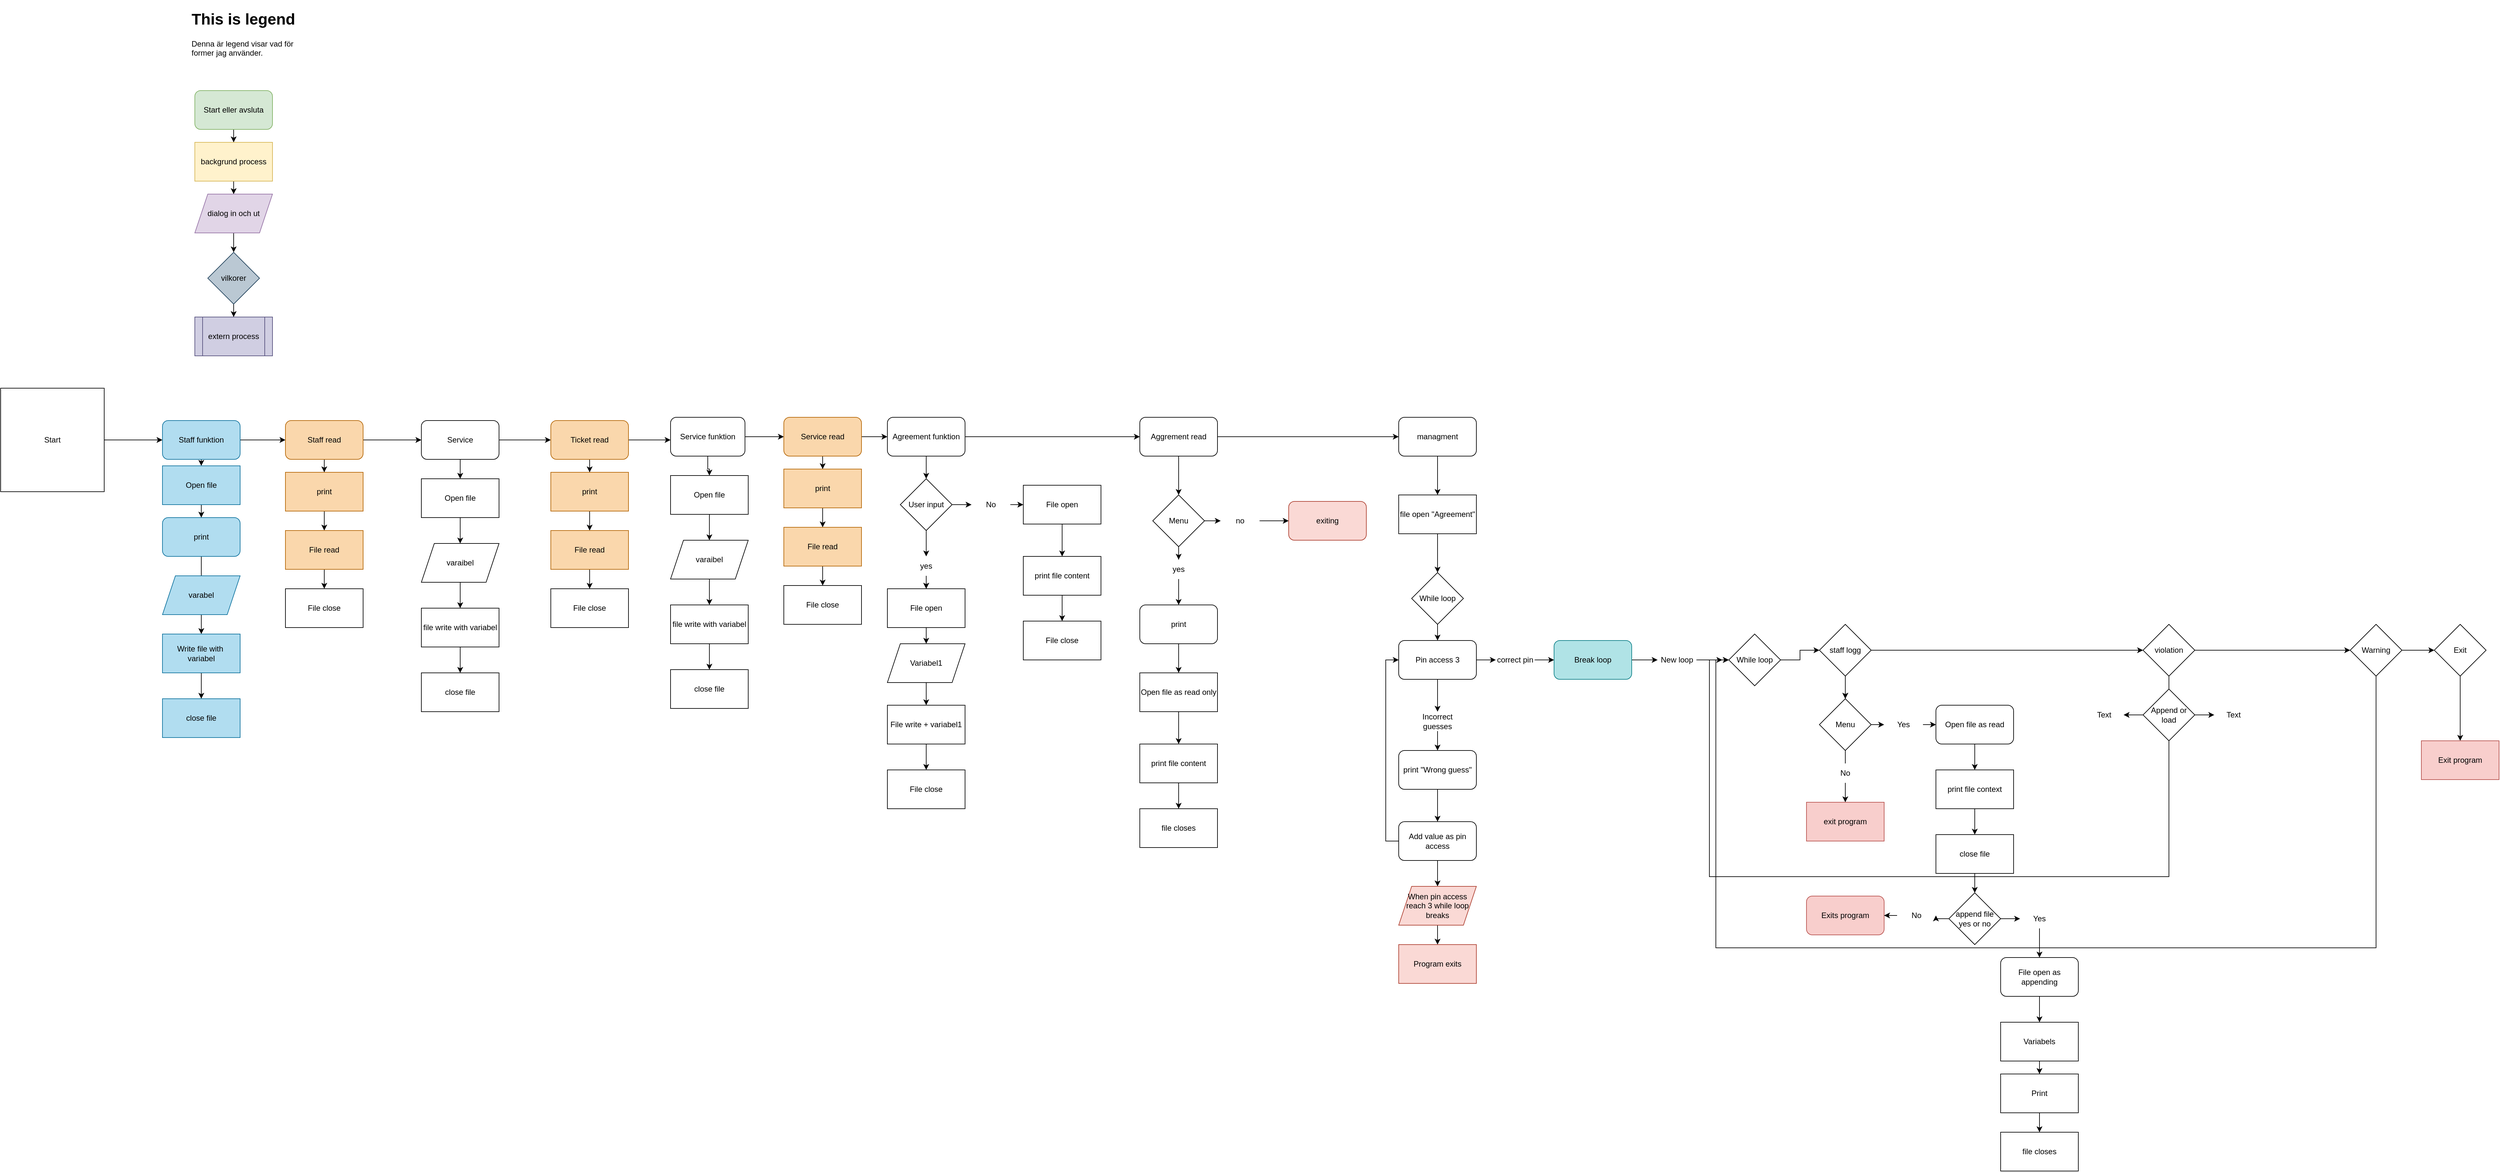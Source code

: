 <mxfile version="19.0.3" type="device"><diagram id="etsDUK-L8ssYxKM-hPAx" name="Page-1"><mxGraphModel dx="453" dy="1686" grid="1" gridSize="10" guides="1" tooltips="1" connect="1" arrows="1" fold="1" page="1" pageScale="1" pageWidth="850" pageHeight="1100" math="0" shadow="0"><root><mxCell id="0"/><mxCell id="1" parent="0"/><mxCell id="qffwkx-QVSeS7XkW_qyb-30" style="edgeStyle=orthogonalEdgeStyle;rounded=0;orthogonalLoop=1;jettySize=auto;html=1;" parent="1" source="qffwkx-QVSeS7XkW_qyb-1" target="qffwkx-QVSeS7XkW_qyb-2" edge="1"><mxGeometry relative="1" as="geometry"/></mxCell><mxCell id="qffwkx-QVSeS7XkW_qyb-1" value="Start" style="rounded=0;whiteSpace=wrap;html=1;" parent="1" vertex="1"><mxGeometry x="240" y="420" width="160" height="160" as="geometry"/></mxCell><mxCell id="qffwkx-QVSeS7XkW_qyb-9" style="edgeStyle=orthogonalEdgeStyle;rounded=0;orthogonalLoop=1;jettySize=auto;html=1;exitX=0.5;exitY=1;exitDx=0;exitDy=0;entryX=0.5;entryY=0;entryDx=0;entryDy=0;" parent="1" source="qffwkx-QVSeS7XkW_qyb-2" edge="1"><mxGeometry relative="1" as="geometry"><mxPoint x="550" y="540" as="targetPoint"/></mxGeometry></mxCell><mxCell id="qffwkx-QVSeS7XkW_qyb-31" style="edgeStyle=orthogonalEdgeStyle;rounded=0;orthogonalLoop=1;jettySize=auto;html=1;" parent="1" source="qffwkx-QVSeS7XkW_qyb-2" target="qffwkx-QVSeS7XkW_qyb-32" edge="1"><mxGeometry relative="1" as="geometry"><mxPoint x="710" y="500" as="targetPoint"/></mxGeometry></mxCell><mxCell id="qffwkx-QVSeS7XkW_qyb-2" value="Staff funktion" style="rounded=1;whiteSpace=wrap;html=1;fillColor=#b1ddf0;strokeColor=#10739e;" parent="1" vertex="1"><mxGeometry x="490" y="470" width="120" height="60" as="geometry"/></mxCell><mxCell id="qffwkx-QVSeS7XkW_qyb-6" style="edgeStyle=orthogonalEdgeStyle;rounded=0;orthogonalLoop=1;jettySize=auto;html=1;entryX=0.75;entryY=0;entryDx=0;entryDy=0;" parent="1" source="qffwkx-QVSeS7XkW_qyb-3" target="qffwkx-QVSeS7XkW_qyb-25" edge="1"><mxGeometry relative="1" as="geometry"><mxPoint x="550" y="720" as="targetPoint"/><Array as="points"><mxPoint x="550" y="740"/></Array></mxGeometry></mxCell><mxCell id="qffwkx-QVSeS7XkW_qyb-3" value="print" style="rounded=1;whiteSpace=wrap;html=1;fillColor=#b1ddf0;strokeColor=#10739e;" parent="1" vertex="1"><mxGeometry x="490" y="620" width="120" height="60" as="geometry"/></mxCell><mxCell id="qffwkx-QVSeS7XkW_qyb-10" style="edgeStyle=orthogonalEdgeStyle;rounded=0;orthogonalLoop=1;jettySize=auto;html=1;exitX=0.5;exitY=1;exitDx=0;exitDy=0;entryX=0.5;entryY=0;entryDx=0;entryDy=0;" parent="1" target="qffwkx-QVSeS7XkW_qyb-3" edge="1"><mxGeometry relative="1" as="geometry"><mxPoint x="550" y="600" as="sourcePoint"/></mxGeometry></mxCell><mxCell id="qffwkx-QVSeS7XkW_qyb-19" style="edgeStyle=orthogonalEdgeStyle;rounded=0;orthogonalLoop=1;jettySize=auto;html=1;" parent="1" source="qffwkx-QVSeS7XkW_qyb-14" target="qffwkx-QVSeS7XkW_qyb-15" edge="1"><mxGeometry relative="1" as="geometry"/></mxCell><mxCell id="qffwkx-QVSeS7XkW_qyb-14" value="Start eller avsluta" style="rounded=1;whiteSpace=wrap;html=1;fillColor=#d5e8d4;strokeColor=#82b366;" parent="1" vertex="1"><mxGeometry x="540" y="-40" width="120" height="60" as="geometry"/></mxCell><mxCell id="qffwkx-QVSeS7XkW_qyb-20" style="edgeStyle=orthogonalEdgeStyle;rounded=0;orthogonalLoop=1;jettySize=auto;html=1;exitX=0.5;exitY=1;exitDx=0;exitDy=0;" parent="1" source="qffwkx-QVSeS7XkW_qyb-15" target="qffwkx-QVSeS7XkW_qyb-16" edge="1"><mxGeometry relative="1" as="geometry"/></mxCell><mxCell id="qffwkx-QVSeS7XkW_qyb-15" value="backgrund process" style="rounded=0;whiteSpace=wrap;html=1;fillColor=#fff2cc;strokeColor=#d6b656;" parent="1" vertex="1"><mxGeometry x="540" y="40" width="120" height="60" as="geometry"/></mxCell><mxCell id="qffwkx-QVSeS7XkW_qyb-21" style="edgeStyle=orthogonalEdgeStyle;rounded=0;orthogonalLoop=1;jettySize=auto;html=1;" parent="1" source="qffwkx-QVSeS7XkW_qyb-16" target="qffwkx-QVSeS7XkW_qyb-17" edge="1"><mxGeometry relative="1" as="geometry"/></mxCell><mxCell id="qffwkx-QVSeS7XkW_qyb-16" value="dialog in och ut" style="shape=parallelogram;perimeter=parallelogramPerimeter;whiteSpace=wrap;html=1;fixedSize=1;fillColor=#e1d5e7;strokeColor=#9673a6;" parent="1" vertex="1"><mxGeometry x="540" y="120" width="120" height="60" as="geometry"/></mxCell><mxCell id="qffwkx-QVSeS7XkW_qyb-22" style="edgeStyle=orthogonalEdgeStyle;rounded=0;orthogonalLoop=1;jettySize=auto;html=1;exitX=0.5;exitY=1;exitDx=0;exitDy=0;" parent="1" source="qffwkx-QVSeS7XkW_qyb-17" target="qffwkx-QVSeS7XkW_qyb-18" edge="1"><mxGeometry relative="1" as="geometry"/></mxCell><mxCell id="qffwkx-QVSeS7XkW_qyb-17" value="vilkorer" style="rhombus;whiteSpace=wrap;html=1;fillColor=#bac8d3;strokeColor=#23445d;" parent="1" vertex="1"><mxGeometry x="560" y="210" width="80" height="80" as="geometry"/></mxCell><mxCell id="qffwkx-QVSeS7XkW_qyb-18" value="extern process&lt;br&gt;" style="shape=process;whiteSpace=wrap;html=1;backgroundOutline=1;fillColor=#d0cee2;strokeColor=#56517e;" parent="1" vertex="1"><mxGeometry x="540" y="310" width="120" height="60" as="geometry"/></mxCell><mxCell id="qffwkx-QVSeS7XkW_qyb-23" value="&lt;h1&gt;This is legend&lt;/h1&gt;&lt;div&gt;Denna är legend visar vad för former jag använder.&lt;/div&gt;" style="text;html=1;strokeColor=none;fillColor=none;spacing=5;spacingTop=-20;whiteSpace=wrap;overflow=hidden;rounded=0;" parent="1" vertex="1"><mxGeometry x="530" y="-170" width="190" height="120" as="geometry"/></mxCell><mxCell id="qffwkx-QVSeS7XkW_qyb-24" value="Open file" style="rounded=0;whiteSpace=wrap;html=1;fillColor=#b1ddf0;strokeColor=#10739e;" parent="1" vertex="1"><mxGeometry x="490" y="540" width="120" height="60" as="geometry"/></mxCell><mxCell id="qffwkx-QVSeS7XkW_qyb-26" style="edgeStyle=orthogonalEdgeStyle;rounded=0;orthogonalLoop=1;jettySize=auto;html=1;exitX=0.5;exitY=1;exitDx=0;exitDy=0;" parent="1" source="qffwkx-QVSeS7XkW_qyb-25" edge="1"><mxGeometry relative="1" as="geometry"><mxPoint x="550.029" y="800" as="targetPoint"/></mxGeometry></mxCell><mxCell id="qffwkx-QVSeS7XkW_qyb-25" value="varabel" style="shape=parallelogram;perimeter=parallelogramPerimeter;whiteSpace=wrap;html=1;fixedSize=1;fillColor=#b1ddf0;strokeColor=#10739e;" parent="1" vertex="1"><mxGeometry x="490" y="710" width="120" height="60" as="geometry"/></mxCell><mxCell id="qffwkx-QVSeS7XkW_qyb-29" style="edgeStyle=orthogonalEdgeStyle;rounded=0;orthogonalLoop=1;jettySize=auto;html=1;" parent="1" source="qffwkx-QVSeS7XkW_qyb-27" target="qffwkx-QVSeS7XkW_qyb-28" edge="1"><mxGeometry relative="1" as="geometry"/></mxCell><mxCell id="qffwkx-QVSeS7XkW_qyb-27" value="Write file with&amp;nbsp; variabel" style="rounded=0;whiteSpace=wrap;html=1;fillColor=#b1ddf0;strokeColor=#10739e;" parent="1" vertex="1"><mxGeometry x="490" y="800" width="120" height="60" as="geometry"/></mxCell><mxCell id="qffwkx-QVSeS7XkW_qyb-28" value="close file" style="rounded=0;whiteSpace=wrap;html=1;fillColor=#b1ddf0;strokeColor=#10739e;" parent="1" vertex="1"><mxGeometry x="490" y="900" width="120" height="60" as="geometry"/></mxCell><mxCell id="qffwkx-QVSeS7XkW_qyb-35" style="edgeStyle=orthogonalEdgeStyle;rounded=0;orthogonalLoop=1;jettySize=auto;html=1;exitX=0.5;exitY=1;exitDx=0;exitDy=0;" parent="1" source="qffwkx-QVSeS7XkW_qyb-32" target="qffwkx-QVSeS7XkW_qyb-34" edge="1"><mxGeometry relative="1" as="geometry"/></mxCell><mxCell id="qffwkx-QVSeS7XkW_qyb-39" style="edgeStyle=orthogonalEdgeStyle;rounded=0;orthogonalLoop=1;jettySize=auto;html=1;" parent="1" source="qffwkx-QVSeS7XkW_qyb-32" target="qffwkx-QVSeS7XkW_qyb-38" edge="1"><mxGeometry relative="1" as="geometry"/></mxCell><mxCell id="qffwkx-QVSeS7XkW_qyb-32" value="Staff read" style="rounded=1;whiteSpace=wrap;html=1;fillColor=#fad7ac;strokeColor=#b46504;" parent="1" vertex="1"><mxGeometry x="680" y="470" width="120" height="60" as="geometry"/></mxCell><mxCell id="qffwkx-QVSeS7XkW_qyb-36" style="edgeStyle=orthogonalEdgeStyle;rounded=0;orthogonalLoop=1;jettySize=auto;html=1;" parent="1" source="qffwkx-QVSeS7XkW_qyb-34" target="qffwkx-QVSeS7XkW_qyb-37" edge="1"><mxGeometry relative="1" as="geometry"><mxPoint x="740" y="640" as="targetPoint"/></mxGeometry></mxCell><mxCell id="qffwkx-QVSeS7XkW_qyb-34" value="print" style="rounded=0;whiteSpace=wrap;html=1;fillColor=#fad7ac;strokeColor=#b46504;" parent="1" vertex="1"><mxGeometry x="680" y="550" width="120" height="60" as="geometry"/></mxCell><mxCell id="qffwkx-QVSeS7XkW_qyb-58" style="edgeStyle=orthogonalEdgeStyle;rounded=0;orthogonalLoop=1;jettySize=auto;html=1;exitX=0.5;exitY=1;exitDx=0;exitDy=0;" parent="1" source="qffwkx-QVSeS7XkW_qyb-37" target="qffwkx-QVSeS7XkW_qyb-56" edge="1"><mxGeometry relative="1" as="geometry"/></mxCell><mxCell id="qffwkx-QVSeS7XkW_qyb-37" value="File read" style="rounded=0;whiteSpace=wrap;html=1;fillColor=#fad7ac;strokeColor=#b46504;" parent="1" vertex="1"><mxGeometry x="680" y="640" width="120" height="60" as="geometry"/></mxCell><mxCell id="qffwkx-QVSeS7XkW_qyb-41" style="edgeStyle=orthogonalEdgeStyle;rounded=0;orthogonalLoop=1;jettySize=auto;html=1;" parent="1" source="qffwkx-QVSeS7XkW_qyb-38" target="qffwkx-QVSeS7XkW_qyb-40" edge="1"><mxGeometry relative="1" as="geometry"/></mxCell><mxCell id="qffwkx-QVSeS7XkW_qyb-53" style="edgeStyle=orthogonalEdgeStyle;rounded=0;orthogonalLoop=1;jettySize=auto;html=1;entryX=0;entryY=0.5;entryDx=0;entryDy=0;" parent="1" source="qffwkx-QVSeS7XkW_qyb-38" target="qffwkx-QVSeS7XkW_qyb-49" edge="1"><mxGeometry relative="1" as="geometry"/></mxCell><mxCell id="qffwkx-QVSeS7XkW_qyb-38" value="Service" style="rounded=1;whiteSpace=wrap;html=1;" parent="1" vertex="1"><mxGeometry x="890" y="470" width="120" height="60" as="geometry"/></mxCell><mxCell id="qffwkx-QVSeS7XkW_qyb-43" style="edgeStyle=orthogonalEdgeStyle;rounded=0;orthogonalLoop=1;jettySize=auto;html=1;exitX=0.5;exitY=1;exitDx=0;exitDy=0;" parent="1" source="qffwkx-QVSeS7XkW_qyb-40" target="qffwkx-QVSeS7XkW_qyb-42" edge="1"><mxGeometry relative="1" as="geometry"/></mxCell><mxCell id="qffwkx-QVSeS7XkW_qyb-40" value="Open file" style="rounded=0;whiteSpace=wrap;html=1;" parent="1" vertex="1"><mxGeometry x="890" y="560" width="120" height="60" as="geometry"/></mxCell><mxCell id="qffwkx-QVSeS7XkW_qyb-45" style="edgeStyle=orthogonalEdgeStyle;rounded=0;orthogonalLoop=1;jettySize=auto;html=1;" parent="1" source="qffwkx-QVSeS7XkW_qyb-42" target="qffwkx-QVSeS7XkW_qyb-44" edge="1"><mxGeometry relative="1" as="geometry"/></mxCell><mxCell id="qffwkx-QVSeS7XkW_qyb-42" value="varaibel" style="shape=parallelogram;perimeter=parallelogramPerimeter;whiteSpace=wrap;html=1;fixedSize=1;" parent="1" vertex="1"><mxGeometry x="890" y="660" width="120" height="60" as="geometry"/></mxCell><mxCell id="qffwkx-QVSeS7XkW_qyb-47" style="edgeStyle=orthogonalEdgeStyle;rounded=0;orthogonalLoop=1;jettySize=auto;html=1;" parent="1" source="qffwkx-QVSeS7XkW_qyb-44" target="qffwkx-QVSeS7XkW_qyb-46" edge="1"><mxGeometry relative="1" as="geometry"/></mxCell><mxCell id="qffwkx-QVSeS7XkW_qyb-44" value="file write with variabel" style="rounded=0;whiteSpace=wrap;html=1;" parent="1" vertex="1"><mxGeometry x="890" y="760" width="120" height="60" as="geometry"/></mxCell><mxCell id="qffwkx-QVSeS7XkW_qyb-46" value="close file" style="rounded=0;whiteSpace=wrap;html=1;" parent="1" vertex="1"><mxGeometry x="890" y="860" width="120" height="60" as="geometry"/></mxCell><mxCell id="qffwkx-QVSeS7XkW_qyb-48" style="edgeStyle=orthogonalEdgeStyle;rounded=0;orthogonalLoop=1;jettySize=auto;html=1;exitX=0.5;exitY=1;exitDx=0;exitDy=0;" parent="1" source="qffwkx-QVSeS7XkW_qyb-49" target="qffwkx-QVSeS7XkW_qyb-51" edge="1"><mxGeometry relative="1" as="geometry"/></mxCell><mxCell id="qffwkx-QVSeS7XkW_qyb-68" style="edgeStyle=orthogonalEdgeStyle;rounded=0;orthogonalLoop=1;jettySize=auto;html=1;" parent="1" source="qffwkx-QVSeS7XkW_qyb-49" target="qffwkx-QVSeS7XkW_qyb-60" edge="1"><mxGeometry relative="1" as="geometry"><Array as="points"><mxPoint x="1270" y="500"/><mxPoint x="1270" y="500"/></Array></mxGeometry></mxCell><mxCell id="qffwkx-QVSeS7XkW_qyb-49" value="Ticket read" style="rounded=1;whiteSpace=wrap;html=1;fillColor=#fad7ac;strokeColor=#b46504;" parent="1" vertex="1"><mxGeometry x="1090" y="470" width="120" height="60" as="geometry"/></mxCell><mxCell id="qffwkx-QVSeS7XkW_qyb-50" style="edgeStyle=orthogonalEdgeStyle;rounded=0;orthogonalLoop=1;jettySize=auto;html=1;" parent="1" source="qffwkx-QVSeS7XkW_qyb-51" target="qffwkx-QVSeS7XkW_qyb-52" edge="1"><mxGeometry relative="1" as="geometry"><mxPoint x="1150" y="640" as="targetPoint"/></mxGeometry></mxCell><mxCell id="qffwkx-QVSeS7XkW_qyb-51" value="print" style="rounded=0;whiteSpace=wrap;html=1;fillColor=#fad7ac;strokeColor=#b46504;" parent="1" vertex="1"><mxGeometry x="1090" y="550" width="120" height="60" as="geometry"/></mxCell><mxCell id="qffwkx-QVSeS7XkW_qyb-55" style="edgeStyle=orthogonalEdgeStyle;rounded=0;orthogonalLoop=1;jettySize=auto;html=1;" parent="1" source="qffwkx-QVSeS7XkW_qyb-52" target="qffwkx-QVSeS7XkW_qyb-54" edge="1"><mxGeometry relative="1" as="geometry"/></mxCell><mxCell id="qffwkx-QVSeS7XkW_qyb-52" value="File read" style="rounded=0;whiteSpace=wrap;html=1;fillColor=#fad7ac;strokeColor=#b46504;" parent="1" vertex="1"><mxGeometry x="1090" y="640" width="120" height="60" as="geometry"/></mxCell><mxCell id="qffwkx-QVSeS7XkW_qyb-54" value="File close" style="rounded=0;whiteSpace=wrap;html=1;" parent="1" vertex="1"><mxGeometry x="1090" y="730" width="120" height="60" as="geometry"/></mxCell><mxCell id="qffwkx-QVSeS7XkW_qyb-56" value="File close" style="rounded=0;whiteSpace=wrap;html=1;" parent="1" vertex="1"><mxGeometry x="680" y="730" width="120" height="60" as="geometry"/></mxCell><mxCell id="qffwkx-QVSeS7XkW_qyb-59" style="edgeStyle=orthogonalEdgeStyle;rounded=0;orthogonalLoop=1;jettySize=auto;html=1;" parent="1" source="qffwkx-QVSeS7XkW_qyb-60" target="qffwkx-QVSeS7XkW_qyb-62" edge="1"><mxGeometry relative="1" as="geometry"/></mxCell><mxCell id="qffwkx-QVSeS7XkW_qyb-76" style="edgeStyle=orthogonalEdgeStyle;rounded=0;orthogonalLoop=1;jettySize=auto;html=1;" parent="1" source="qffwkx-QVSeS7XkW_qyb-60" target="qffwkx-QVSeS7XkW_qyb-70" edge="1"><mxGeometry relative="1" as="geometry"/></mxCell><mxCell id="qffwkx-QVSeS7XkW_qyb-60" value="Service funktion" style="rounded=1;whiteSpace=wrap;html=1;" parent="1" vertex="1"><mxGeometry x="1275" y="465" width="115" height="60" as="geometry"/></mxCell><mxCell id="qffwkx-QVSeS7XkW_qyb-61" style="edgeStyle=orthogonalEdgeStyle;rounded=0;orthogonalLoop=1;jettySize=auto;html=1;exitX=0.5;exitY=1;exitDx=0;exitDy=0;" parent="1" source="qffwkx-QVSeS7XkW_qyb-62" target="qffwkx-QVSeS7XkW_qyb-64" edge="1"><mxGeometry relative="1" as="geometry"/></mxCell><mxCell id="qffwkx-QVSeS7XkW_qyb-62" value="Open file" style="rounded=0;whiteSpace=wrap;html=1;" parent="1" vertex="1"><mxGeometry x="1275" y="555" width="120" height="60" as="geometry"/></mxCell><mxCell id="qffwkx-QVSeS7XkW_qyb-63" style="edgeStyle=orthogonalEdgeStyle;rounded=0;orthogonalLoop=1;jettySize=auto;html=1;" parent="1" source="qffwkx-QVSeS7XkW_qyb-64" target="qffwkx-QVSeS7XkW_qyb-66" edge="1"><mxGeometry relative="1" as="geometry"/></mxCell><mxCell id="qffwkx-QVSeS7XkW_qyb-64" value="varaibel" style="shape=parallelogram;perimeter=parallelogramPerimeter;whiteSpace=wrap;html=1;fixedSize=1;" parent="1" vertex="1"><mxGeometry x="1275" y="655" width="120" height="60" as="geometry"/></mxCell><mxCell id="qffwkx-QVSeS7XkW_qyb-65" style="edgeStyle=orthogonalEdgeStyle;rounded=0;orthogonalLoop=1;jettySize=auto;html=1;" parent="1" source="qffwkx-QVSeS7XkW_qyb-66" target="qffwkx-QVSeS7XkW_qyb-67" edge="1"><mxGeometry relative="1" as="geometry"/></mxCell><mxCell id="qffwkx-QVSeS7XkW_qyb-66" value="file write with variabel" style="rounded=0;whiteSpace=wrap;html=1;" parent="1" vertex="1"><mxGeometry x="1275" y="755" width="120" height="60" as="geometry"/></mxCell><mxCell id="qffwkx-QVSeS7XkW_qyb-67" value="close file" style="rounded=0;whiteSpace=wrap;html=1;" parent="1" vertex="1"><mxGeometry x="1275" y="855" width="120" height="60" as="geometry"/></mxCell><mxCell id="qffwkx-QVSeS7XkW_qyb-69" style="edgeStyle=orthogonalEdgeStyle;rounded=0;orthogonalLoop=1;jettySize=auto;html=1;exitX=0.5;exitY=1;exitDx=0;exitDy=0;" parent="1" source="qffwkx-QVSeS7XkW_qyb-70" target="qffwkx-QVSeS7XkW_qyb-72" edge="1"><mxGeometry relative="1" as="geometry"/></mxCell><mxCell id="qffwkx-QVSeS7XkW_qyb-78" style="edgeStyle=orthogonalEdgeStyle;rounded=0;orthogonalLoop=1;jettySize=auto;html=1;exitX=1;exitY=0.5;exitDx=0;exitDy=0;" parent="1" source="qffwkx-QVSeS7XkW_qyb-70" target="qffwkx-QVSeS7XkW_qyb-77" edge="1"><mxGeometry relative="1" as="geometry"/></mxCell><mxCell id="qffwkx-QVSeS7XkW_qyb-70" value="Service read" style="rounded=1;whiteSpace=wrap;html=1;fillColor=#fad7ac;strokeColor=#b46504;" parent="1" vertex="1"><mxGeometry x="1450" y="465" width="120" height="60" as="geometry"/></mxCell><mxCell id="qffwkx-QVSeS7XkW_qyb-71" style="edgeStyle=orthogonalEdgeStyle;rounded=0;orthogonalLoop=1;jettySize=auto;html=1;" parent="1" source="qffwkx-QVSeS7XkW_qyb-72" target="qffwkx-QVSeS7XkW_qyb-74" edge="1"><mxGeometry relative="1" as="geometry"><mxPoint x="1510" y="635" as="targetPoint"/></mxGeometry></mxCell><mxCell id="qffwkx-QVSeS7XkW_qyb-72" value="print" style="rounded=0;whiteSpace=wrap;html=1;fillColor=#fad7ac;strokeColor=#b46504;" parent="1" vertex="1"><mxGeometry x="1450" y="545" width="120" height="60" as="geometry"/></mxCell><mxCell id="qffwkx-QVSeS7XkW_qyb-73" style="edgeStyle=orthogonalEdgeStyle;rounded=0;orthogonalLoop=1;jettySize=auto;html=1;" parent="1" source="qffwkx-QVSeS7XkW_qyb-74" target="qffwkx-QVSeS7XkW_qyb-75" edge="1"><mxGeometry relative="1" as="geometry"/></mxCell><mxCell id="qffwkx-QVSeS7XkW_qyb-74" value="File read" style="rounded=0;whiteSpace=wrap;html=1;fillColor=#fad7ac;strokeColor=#b46504;" parent="1" vertex="1"><mxGeometry x="1450" y="635" width="120" height="60" as="geometry"/></mxCell><mxCell id="qffwkx-QVSeS7XkW_qyb-75" value="File close" style="rounded=0;whiteSpace=wrap;html=1;" parent="1" vertex="1"><mxGeometry x="1450" y="725" width="120" height="60" as="geometry"/></mxCell><mxCell id="qffwkx-QVSeS7XkW_qyb-81" style="edgeStyle=orthogonalEdgeStyle;rounded=0;orthogonalLoop=1;jettySize=auto;html=1;" parent="1" source="qffwkx-QVSeS7XkW_qyb-77" target="qffwkx-QVSeS7XkW_qyb-80" edge="1"><mxGeometry relative="1" as="geometry"/></mxCell><mxCell id="qffwkx-QVSeS7XkW_qyb-103" style="edgeStyle=orthogonalEdgeStyle;rounded=0;orthogonalLoop=1;jettySize=auto;html=1;" parent="1" source="qffwkx-QVSeS7XkW_qyb-77" target="qffwkx-QVSeS7XkW_qyb-102" edge="1"><mxGeometry relative="1" as="geometry"/></mxCell><mxCell id="qffwkx-QVSeS7XkW_qyb-77" value="Agreement funktion" style="rounded=1;whiteSpace=wrap;html=1;" parent="1" vertex="1"><mxGeometry x="1610" y="465" width="120" height="60" as="geometry"/></mxCell><mxCell id="qffwkx-QVSeS7XkW_qyb-82" style="edgeStyle=orthogonalEdgeStyle;rounded=0;orthogonalLoop=1;jettySize=auto;html=1;" parent="1" source="qffwkx-QVSeS7XkW_qyb-80" target="qffwkx-QVSeS7XkW_qyb-83" edge="1"><mxGeometry relative="1" as="geometry"><mxPoint x="1670" y="700" as="targetPoint"/></mxGeometry></mxCell><mxCell id="qffwkx-QVSeS7XkW_qyb-85" style="edgeStyle=orthogonalEdgeStyle;rounded=0;orthogonalLoop=1;jettySize=auto;html=1;exitX=1;exitY=0.5;exitDx=0;exitDy=0;" parent="1" source="qffwkx-QVSeS7XkW_qyb-80" target="qffwkx-QVSeS7XkW_qyb-84" edge="1"><mxGeometry relative="1" as="geometry"/></mxCell><mxCell id="qffwkx-QVSeS7XkW_qyb-80" value="User input" style="rhombus;whiteSpace=wrap;html=1;" parent="1" vertex="1"><mxGeometry x="1630" y="560" width="80" height="80" as="geometry"/></mxCell><mxCell id="qffwkx-QVSeS7XkW_qyb-87" value="" style="edgeStyle=orthogonalEdgeStyle;rounded=0;orthogonalLoop=1;jettySize=auto;html=1;" parent="1" source="qffwkx-QVSeS7XkW_qyb-83" target="qffwkx-QVSeS7XkW_qyb-86" edge="1"><mxGeometry relative="1" as="geometry"/></mxCell><mxCell id="qffwkx-QVSeS7XkW_qyb-88" style="edgeStyle=orthogonalEdgeStyle;rounded=0;orthogonalLoop=1;jettySize=auto;html=1;exitX=0.5;exitY=1;exitDx=0;exitDy=0;entryX=0.5;entryY=0;entryDx=0;entryDy=0;" parent="1" source="qffwkx-QVSeS7XkW_qyb-83" target="qffwkx-QVSeS7XkW_qyb-86" edge="1"><mxGeometry relative="1" as="geometry"/></mxCell><mxCell id="qffwkx-QVSeS7XkW_qyb-83" value="yes" style="text;html=1;strokeColor=none;fillColor=none;align=center;verticalAlign=middle;whiteSpace=wrap;rounded=0;" parent="1" vertex="1"><mxGeometry x="1640" y="680" width="60" height="30" as="geometry"/></mxCell><mxCell id="qffwkx-QVSeS7XkW_qyb-96" style="edgeStyle=orthogonalEdgeStyle;rounded=0;orthogonalLoop=1;jettySize=auto;html=1;" parent="1" source="qffwkx-QVSeS7XkW_qyb-84" target="qffwkx-QVSeS7XkW_qyb-95" edge="1"><mxGeometry relative="1" as="geometry"/></mxCell><mxCell id="qffwkx-QVSeS7XkW_qyb-84" value="No" style="text;html=1;strokeColor=none;fillColor=none;align=center;verticalAlign=middle;whiteSpace=wrap;rounded=0;" parent="1" vertex="1"><mxGeometry x="1740" y="585" width="60" height="30" as="geometry"/></mxCell><mxCell id="qffwkx-QVSeS7XkW_qyb-90" style="edgeStyle=orthogonalEdgeStyle;rounded=0;orthogonalLoop=1;jettySize=auto;html=1;exitX=0.5;exitY=1;exitDx=0;exitDy=0;" parent="1" source="qffwkx-QVSeS7XkW_qyb-86" target="qffwkx-QVSeS7XkW_qyb-89" edge="1"><mxGeometry relative="1" as="geometry"/></mxCell><mxCell id="qffwkx-QVSeS7XkW_qyb-86" value="File open" style="rounded=0;whiteSpace=wrap;html=1;" parent="1" vertex="1"><mxGeometry x="1610" y="730" width="120" height="60" as="geometry"/></mxCell><mxCell id="qffwkx-QVSeS7XkW_qyb-92" style="edgeStyle=orthogonalEdgeStyle;rounded=0;orthogonalLoop=1;jettySize=auto;html=1;" parent="1" source="qffwkx-QVSeS7XkW_qyb-89" target="qffwkx-QVSeS7XkW_qyb-91" edge="1"><mxGeometry relative="1" as="geometry"/></mxCell><mxCell id="qffwkx-QVSeS7XkW_qyb-89" value="Variabel1" style="shape=parallelogram;perimeter=parallelogramPerimeter;whiteSpace=wrap;html=1;fixedSize=1;" parent="1" vertex="1"><mxGeometry x="1610" y="815" width="120" height="60" as="geometry"/></mxCell><mxCell id="qffwkx-QVSeS7XkW_qyb-94" style="edgeStyle=orthogonalEdgeStyle;rounded=0;orthogonalLoop=1;jettySize=auto;html=1;" parent="1" source="qffwkx-QVSeS7XkW_qyb-91" target="qffwkx-QVSeS7XkW_qyb-93" edge="1"><mxGeometry relative="1" as="geometry"/></mxCell><mxCell id="qffwkx-QVSeS7XkW_qyb-91" value="File write + variabel1" style="rounded=0;whiteSpace=wrap;html=1;" parent="1" vertex="1"><mxGeometry x="1610" y="910" width="120" height="60" as="geometry"/></mxCell><mxCell id="qffwkx-QVSeS7XkW_qyb-93" value="File close" style="rounded=0;whiteSpace=wrap;html=1;" parent="1" vertex="1"><mxGeometry x="1610" y="1010" width="120" height="60" as="geometry"/></mxCell><mxCell id="qffwkx-QVSeS7XkW_qyb-99" style="edgeStyle=orthogonalEdgeStyle;rounded=0;orthogonalLoop=1;jettySize=auto;html=1;" parent="1" source="qffwkx-QVSeS7XkW_qyb-95" target="qffwkx-QVSeS7XkW_qyb-98" edge="1"><mxGeometry relative="1" as="geometry"/></mxCell><mxCell id="qffwkx-QVSeS7XkW_qyb-95" value="File open" style="rounded=0;whiteSpace=wrap;html=1;" parent="1" vertex="1"><mxGeometry x="1820" y="570" width="120" height="60" as="geometry"/></mxCell><mxCell id="qffwkx-QVSeS7XkW_qyb-101" style="edgeStyle=orthogonalEdgeStyle;rounded=0;orthogonalLoop=1;jettySize=auto;html=1;" parent="1" source="qffwkx-QVSeS7XkW_qyb-98" target="qffwkx-QVSeS7XkW_qyb-100" edge="1"><mxGeometry relative="1" as="geometry"/></mxCell><mxCell id="qffwkx-QVSeS7XkW_qyb-98" value="print file content" style="rounded=0;whiteSpace=wrap;html=1;" parent="1" vertex="1"><mxGeometry x="1820" y="680" width="120" height="60" as="geometry"/></mxCell><mxCell id="qffwkx-QVSeS7XkW_qyb-100" value="File close" style="rounded=0;whiteSpace=wrap;html=1;" parent="1" vertex="1"><mxGeometry x="1820" y="780" width="120" height="60" as="geometry"/></mxCell><mxCell id="qffwkx-QVSeS7XkW_qyb-107" style="edgeStyle=orthogonalEdgeStyle;rounded=0;orthogonalLoop=1;jettySize=auto;html=1;exitX=0.5;exitY=1;exitDx=0;exitDy=0;entryX=0.5;entryY=0;entryDx=0;entryDy=0;" parent="1" source="qffwkx-QVSeS7XkW_qyb-102" target="qffwkx-QVSeS7XkW_qyb-105" edge="1"><mxGeometry relative="1" as="geometry"/></mxCell><mxCell id="qffwkx-QVSeS7XkW_qyb-124" style="edgeStyle=orthogonalEdgeStyle;rounded=0;orthogonalLoop=1;jettySize=auto;html=1;entryX=0;entryY=0.5;entryDx=0;entryDy=0;" parent="1" source="qffwkx-QVSeS7XkW_qyb-102" target="qffwkx-QVSeS7XkW_qyb-123" edge="1"><mxGeometry relative="1" as="geometry"/></mxCell><mxCell id="qffwkx-QVSeS7XkW_qyb-102" value="Aggrement read" style="rounded=1;whiteSpace=wrap;html=1;" parent="1" vertex="1"><mxGeometry x="2000" y="465" width="120" height="60" as="geometry"/></mxCell><mxCell id="qffwkx-QVSeS7XkW_qyb-108" style="edgeStyle=orthogonalEdgeStyle;rounded=0;orthogonalLoop=1;jettySize=auto;html=1;" parent="1" source="qffwkx-QVSeS7XkW_qyb-105" target="qffwkx-QVSeS7XkW_qyb-109" edge="1"><mxGeometry relative="1" as="geometry"><mxPoint x="2060" y="700" as="targetPoint"/></mxGeometry></mxCell><mxCell id="qffwkx-QVSeS7XkW_qyb-111" style="edgeStyle=orthogonalEdgeStyle;rounded=0;orthogonalLoop=1;jettySize=auto;html=1;" parent="1" source="qffwkx-QVSeS7XkW_qyb-105" target="qffwkx-QVSeS7XkW_qyb-110" edge="1"><mxGeometry relative="1" as="geometry"/></mxCell><mxCell id="qffwkx-QVSeS7XkW_qyb-105" value="Menu" style="rhombus;whiteSpace=wrap;html=1;" parent="1" vertex="1"><mxGeometry x="2020" y="585" width="80" height="80" as="geometry"/></mxCell><mxCell id="qffwkx-QVSeS7XkW_qyb-116" style="edgeStyle=orthogonalEdgeStyle;rounded=0;orthogonalLoop=1;jettySize=auto;html=1;" parent="1" source="qffwkx-QVSeS7XkW_qyb-109" target="qffwkx-QVSeS7XkW_qyb-115" edge="1"><mxGeometry relative="1" as="geometry"/></mxCell><mxCell id="qffwkx-QVSeS7XkW_qyb-109" value="yes" style="text;html=1;strokeColor=none;fillColor=none;align=center;verticalAlign=middle;whiteSpace=wrap;rounded=0;" parent="1" vertex="1"><mxGeometry x="2030" y="685" width="60" height="30" as="geometry"/></mxCell><mxCell id="qffwkx-QVSeS7XkW_qyb-113" style="edgeStyle=orthogonalEdgeStyle;rounded=0;orthogonalLoop=1;jettySize=auto;html=1;" parent="1" source="qffwkx-QVSeS7XkW_qyb-110" target="qffwkx-QVSeS7XkW_qyb-112" edge="1"><mxGeometry relative="1" as="geometry"/></mxCell><mxCell id="qffwkx-QVSeS7XkW_qyb-110" value="no" style="text;html=1;strokeColor=none;fillColor=none;align=center;verticalAlign=middle;whiteSpace=wrap;rounded=0;" parent="1" vertex="1"><mxGeometry x="2125" y="610" width="60" height="30" as="geometry"/></mxCell><mxCell id="qffwkx-QVSeS7XkW_qyb-112" value="exiting" style="rounded=1;whiteSpace=wrap;html=1;fillColor=#fad9d5;strokeColor=#ae4132;" parent="1" vertex="1"><mxGeometry x="2230" y="595" width="120" height="60" as="geometry"/></mxCell><mxCell id="qffwkx-QVSeS7XkW_qyb-118" style="edgeStyle=orthogonalEdgeStyle;rounded=0;orthogonalLoop=1;jettySize=auto;html=1;" parent="1" source="qffwkx-QVSeS7XkW_qyb-115" target="qffwkx-QVSeS7XkW_qyb-117" edge="1"><mxGeometry relative="1" as="geometry"/></mxCell><mxCell id="qffwkx-QVSeS7XkW_qyb-115" value="print" style="rounded=1;whiteSpace=wrap;html=1;" parent="1" vertex="1"><mxGeometry x="2000" y="755" width="120" height="60" as="geometry"/></mxCell><mxCell id="qffwkx-QVSeS7XkW_qyb-120" style="edgeStyle=orthogonalEdgeStyle;rounded=0;orthogonalLoop=1;jettySize=auto;html=1;" parent="1" source="qffwkx-QVSeS7XkW_qyb-117" target="qffwkx-QVSeS7XkW_qyb-119" edge="1"><mxGeometry relative="1" as="geometry"/></mxCell><mxCell id="qffwkx-QVSeS7XkW_qyb-117" value="Open file as read only" style="rounded=0;whiteSpace=wrap;html=1;" parent="1" vertex="1"><mxGeometry x="2000" y="860" width="120" height="60" as="geometry"/></mxCell><mxCell id="qffwkx-QVSeS7XkW_qyb-122" style="edgeStyle=orthogonalEdgeStyle;rounded=0;orthogonalLoop=1;jettySize=auto;html=1;exitX=0.5;exitY=1;exitDx=0;exitDy=0;" parent="1" source="qffwkx-QVSeS7XkW_qyb-119" target="qffwkx-QVSeS7XkW_qyb-121" edge="1"><mxGeometry relative="1" as="geometry"/></mxCell><mxCell id="qffwkx-QVSeS7XkW_qyb-119" value="print file content" style="rounded=0;whiteSpace=wrap;html=1;" parent="1" vertex="1"><mxGeometry x="2000" y="970" width="120" height="60" as="geometry"/></mxCell><mxCell id="qffwkx-QVSeS7XkW_qyb-121" value="file closes" style="rounded=0;whiteSpace=wrap;html=1;" parent="1" vertex="1"><mxGeometry x="2000" y="1070" width="120" height="60" as="geometry"/></mxCell><mxCell id="qffwkx-QVSeS7XkW_qyb-128" style="edgeStyle=orthogonalEdgeStyle;rounded=0;orthogonalLoop=1;jettySize=auto;html=1;" parent="1" source="qffwkx-QVSeS7XkW_qyb-123" target="qffwkx-QVSeS7XkW_qyb-127" edge="1"><mxGeometry relative="1" as="geometry"/></mxCell><mxCell id="qffwkx-QVSeS7XkW_qyb-123" value="managment" style="rounded=1;whiteSpace=wrap;html=1;" parent="1" vertex="1"><mxGeometry x="2400" y="465" width="120" height="60" as="geometry"/></mxCell><mxCell id="qffwkx-QVSeS7XkW_qyb-133" style="edgeStyle=orthogonalEdgeStyle;rounded=0;orthogonalLoop=1;jettySize=auto;html=1;" parent="1" source="qffwkx-QVSeS7XkW_qyb-127" target="qffwkx-QVSeS7XkW_qyb-131" edge="1"><mxGeometry relative="1" as="geometry"/></mxCell><mxCell id="qffwkx-QVSeS7XkW_qyb-127" value="file open &quot;Agreement&quot;" style="rounded=0;whiteSpace=wrap;html=1;" parent="1" vertex="1"><mxGeometry x="2400" y="585" width="120" height="60" as="geometry"/></mxCell><mxCell id="qffwkx-QVSeS7XkW_qyb-135" style="edgeStyle=orthogonalEdgeStyle;rounded=0;orthogonalLoop=1;jettySize=auto;html=1;exitX=0.5;exitY=1;exitDx=0;exitDy=0;" parent="1" source="qffwkx-QVSeS7XkW_qyb-131" target="qffwkx-QVSeS7XkW_qyb-134" edge="1"><mxGeometry relative="1" as="geometry"/></mxCell><mxCell id="qffwkx-QVSeS7XkW_qyb-131" value="While loop" style="rhombus;whiteSpace=wrap;html=1;" parent="1" vertex="1"><mxGeometry x="2420" y="705" width="80" height="80" as="geometry"/></mxCell><mxCell id="qffwkx-QVSeS7XkW_qyb-139" style="edgeStyle=orthogonalEdgeStyle;rounded=0;orthogonalLoop=1;jettySize=auto;html=1;" parent="1" source="qffwkx-QVSeS7XkW_qyb-134" target="qffwkx-QVSeS7XkW_qyb-138" edge="1"><mxGeometry relative="1" as="geometry"/></mxCell><mxCell id="qffwkx-QVSeS7XkW_qyb-143" style="edgeStyle=orthogonalEdgeStyle;rounded=0;orthogonalLoop=1;jettySize=auto;html=1;" parent="1" source="qffwkx-QVSeS7XkW_qyb-134" target="qffwkx-QVSeS7XkW_qyb-142" edge="1"><mxGeometry relative="1" as="geometry"/></mxCell><mxCell id="qffwkx-QVSeS7XkW_qyb-134" value="Pin access 3" style="rounded=1;whiteSpace=wrap;html=1;" parent="1" vertex="1"><mxGeometry x="2400" y="810" width="120" height="60" as="geometry"/></mxCell><mxCell id="1hgqLPjbs6zHRoAhOivM-3" style="edgeStyle=orthogonalEdgeStyle;rounded=0;orthogonalLoop=1;jettySize=auto;html=1;entryX=0;entryY=0.5;entryDx=0;entryDy=0;" edge="1" parent="1" source="qffwkx-QVSeS7XkW_qyb-136" target="1hgqLPjbs6zHRoAhOivM-2"><mxGeometry relative="1" as="geometry"/></mxCell><mxCell id="qffwkx-QVSeS7XkW_qyb-136" value="Break loop" style="whiteSpace=wrap;html=1;rounded=1;fillColor=#b0e3e6;strokeColor=#0e8088;" parent="1" vertex="1"><mxGeometry x="2640" y="810" width="120" height="60" as="geometry"/></mxCell><mxCell id="qffwkx-QVSeS7XkW_qyb-140" style="edgeStyle=orthogonalEdgeStyle;rounded=0;orthogonalLoop=1;jettySize=auto;html=1;" parent="1" source="qffwkx-QVSeS7XkW_qyb-138" target="qffwkx-QVSeS7XkW_qyb-136" edge="1"><mxGeometry relative="1" as="geometry"/></mxCell><mxCell id="qffwkx-QVSeS7XkW_qyb-138" value="correct pin" style="text;html=1;strokeColor=none;fillColor=none;align=center;verticalAlign=middle;whiteSpace=wrap;rounded=0;" parent="1" vertex="1"><mxGeometry x="2550" y="825" width="60" height="30" as="geometry"/></mxCell><mxCell id="qffwkx-QVSeS7XkW_qyb-145" style="edgeStyle=orthogonalEdgeStyle;rounded=0;orthogonalLoop=1;jettySize=auto;html=1;entryX=0.5;entryY=0;entryDx=0;entryDy=0;" parent="1" source="qffwkx-QVSeS7XkW_qyb-142" target="qffwkx-QVSeS7XkW_qyb-144" edge="1"><mxGeometry relative="1" as="geometry"/></mxCell><mxCell id="qffwkx-QVSeS7XkW_qyb-142" value="Incorrect guesses" style="text;html=1;strokeColor=none;fillColor=none;align=center;verticalAlign=middle;whiteSpace=wrap;rounded=0;" parent="1" vertex="1"><mxGeometry x="2430" y="920" width="60" height="30" as="geometry"/></mxCell><mxCell id="qffwkx-QVSeS7XkW_qyb-147" value="" style="edgeStyle=orthogonalEdgeStyle;rounded=0;orthogonalLoop=1;jettySize=auto;html=1;" parent="1" source="qffwkx-QVSeS7XkW_qyb-144" target="qffwkx-QVSeS7XkW_qyb-146" edge="1"><mxGeometry relative="1" as="geometry"/></mxCell><mxCell id="qffwkx-QVSeS7XkW_qyb-144" value="print &quot;Wrong guess&quot;" style="rounded=1;whiteSpace=wrap;html=1;" parent="1" vertex="1"><mxGeometry x="2400" y="980" width="120" height="60" as="geometry"/></mxCell><mxCell id="qffwkx-QVSeS7XkW_qyb-148" style="edgeStyle=orthogonalEdgeStyle;rounded=0;orthogonalLoop=1;jettySize=auto;html=1;entryX=0;entryY=0.5;entryDx=0;entryDy=0;" parent="1" source="qffwkx-QVSeS7XkW_qyb-146" target="qffwkx-QVSeS7XkW_qyb-134" edge="1"><mxGeometry relative="1" as="geometry"><Array as="points"><mxPoint x="2380" y="1120"/><mxPoint x="2380" y="840"/></Array></mxGeometry></mxCell><mxCell id="qffwkx-QVSeS7XkW_qyb-151" style="edgeStyle=orthogonalEdgeStyle;rounded=0;orthogonalLoop=1;jettySize=auto;html=1;" parent="1" source="qffwkx-QVSeS7XkW_qyb-146" target="qffwkx-QVSeS7XkW_qyb-150" edge="1"><mxGeometry relative="1" as="geometry"/></mxCell><mxCell id="qffwkx-QVSeS7XkW_qyb-146" value="Add value as pin access" style="rounded=1;whiteSpace=wrap;html=1;" parent="1" vertex="1"><mxGeometry x="2400" y="1090" width="120" height="60" as="geometry"/></mxCell><mxCell id="qffwkx-QVSeS7XkW_qyb-152" style="edgeStyle=orthogonalEdgeStyle;rounded=0;orthogonalLoop=1;jettySize=auto;html=1;" parent="1" source="qffwkx-QVSeS7XkW_qyb-150" target="qffwkx-QVSeS7XkW_qyb-153" edge="1"><mxGeometry relative="1" as="geometry"><mxPoint x="2460" y="1300" as="targetPoint"/></mxGeometry></mxCell><mxCell id="qffwkx-QVSeS7XkW_qyb-150" value="When pin access reach 3 while loop breaks" style="shape=parallelogram;perimeter=parallelogramPerimeter;whiteSpace=wrap;html=1;fixedSize=1;fillColor=#fad9d5;strokeColor=#ae4132;" parent="1" vertex="1"><mxGeometry x="2400" y="1190" width="120" height="60" as="geometry"/></mxCell><mxCell id="qffwkx-QVSeS7XkW_qyb-153" value="Program exits" style="rounded=0;whiteSpace=wrap;html=1;fillColor=#fad9d5;strokeColor=#ae4132;" parent="1" vertex="1"><mxGeometry x="2400" y="1280" width="120" height="60" as="geometry"/></mxCell><mxCell id="1hgqLPjbs6zHRoAhOivM-23" style="edgeStyle=orthogonalEdgeStyle;rounded=0;orthogonalLoop=1;jettySize=auto;html=1;entryX=0.5;entryY=0;entryDx=0;entryDy=0;" edge="1" parent="1" target="1hgqLPjbs6zHRoAhOivM-20"><mxGeometry relative="1" as="geometry"><mxPoint x="3090" y="880" as="sourcePoint"/></mxGeometry></mxCell><mxCell id="1hgqLPjbs6zHRoAhOivM-29" style="edgeStyle=orthogonalEdgeStyle;rounded=0;orthogonalLoop=1;jettySize=auto;html=1;" edge="1" parent="1" source="qffwkx-QVSeS7XkW_qyb-156" target="qffwkx-QVSeS7XkW_qyb-159"><mxGeometry relative="1" as="geometry"/></mxCell><mxCell id="1hgqLPjbs6zHRoAhOivM-59" style="edgeStyle=orthogonalEdgeStyle;rounded=0;orthogonalLoop=1;jettySize=auto;html=1;" edge="1" parent="1" source="qffwkx-QVSeS7XkW_qyb-156" target="1hgqLPjbs6zHRoAhOivM-20"><mxGeometry relative="1" as="geometry"/></mxCell><mxCell id="qffwkx-QVSeS7XkW_qyb-156" value="staff logg" style="rhombus;whiteSpace=wrap;html=1;" parent="1" vertex="1"><mxGeometry x="3050" y="785" width="80" height="80" as="geometry"/></mxCell><mxCell id="1hgqLPjbs6zHRoAhOivM-12" style="edgeStyle=orthogonalEdgeStyle;rounded=0;orthogonalLoop=1;jettySize=auto;html=1;" edge="1" parent="1" source="qffwkx-QVSeS7XkW_qyb-159" target="1hgqLPjbs6zHRoAhOivM-1"><mxGeometry relative="1" as="geometry"><Array as="points"><mxPoint x="2880" y="1175"/><mxPoint x="2880" y="840"/></Array></mxGeometry></mxCell><mxCell id="1hgqLPjbs6zHRoAhOivM-18" style="edgeStyle=orthogonalEdgeStyle;rounded=0;orthogonalLoop=1;jettySize=auto;html=1;" edge="1" parent="1" source="qffwkx-QVSeS7XkW_qyb-159" target="qffwkx-QVSeS7XkW_qyb-161"><mxGeometry relative="1" as="geometry"/></mxCell><mxCell id="qffwkx-QVSeS7XkW_qyb-159" value="violation" style="rhombus;whiteSpace=wrap;html=1;" parent="1" vertex="1"><mxGeometry x="3550" y="785" width="80" height="80" as="geometry"/></mxCell><mxCell id="1hgqLPjbs6zHRoAhOivM-11" style="edgeStyle=orthogonalEdgeStyle;rounded=0;orthogonalLoop=1;jettySize=auto;html=1;" edge="1" parent="1" source="qffwkx-QVSeS7XkW_qyb-161"><mxGeometry relative="1" as="geometry"><mxPoint x="2900" y="840" as="targetPoint"/><Array as="points"><mxPoint x="2890" y="1285"/><mxPoint x="2890" y="840"/></Array></mxGeometry></mxCell><mxCell id="1hgqLPjbs6zHRoAhOivM-19" style="edgeStyle=orthogonalEdgeStyle;rounded=0;orthogonalLoop=1;jettySize=auto;html=1;" edge="1" parent="1" source="qffwkx-QVSeS7XkW_qyb-161" target="1hgqLPjbs6zHRoAhOivM-7"><mxGeometry relative="1" as="geometry"/></mxCell><mxCell id="qffwkx-QVSeS7XkW_qyb-161" value="Warning" style="rhombus;whiteSpace=wrap;html=1;" parent="1" vertex="1"><mxGeometry x="3870" y="785" width="80" height="80" as="geometry"/></mxCell><mxCell id="1hgqLPjbs6zHRoAhOivM-60" style="edgeStyle=orthogonalEdgeStyle;rounded=0;orthogonalLoop=1;jettySize=auto;html=1;" edge="1" parent="1" source="1hgqLPjbs6zHRoAhOivM-1" target="qffwkx-QVSeS7XkW_qyb-156"><mxGeometry relative="1" as="geometry"/></mxCell><mxCell id="1hgqLPjbs6zHRoAhOivM-1" value="While loop" style="rhombus;whiteSpace=wrap;html=1;" vertex="1" parent="1"><mxGeometry x="2910" y="800" width="80" height="80" as="geometry"/></mxCell><mxCell id="1hgqLPjbs6zHRoAhOivM-4" style="edgeStyle=orthogonalEdgeStyle;rounded=0;orthogonalLoop=1;jettySize=auto;html=1;entryX=0;entryY=0.5;entryDx=0;entryDy=0;" edge="1" parent="1" source="1hgqLPjbs6zHRoAhOivM-2" target="1hgqLPjbs6zHRoAhOivM-1"><mxGeometry relative="1" as="geometry"/></mxCell><mxCell id="1hgqLPjbs6zHRoAhOivM-2" value="New loop" style="text;html=1;strokeColor=none;fillColor=none;align=center;verticalAlign=middle;whiteSpace=wrap;rounded=0;" vertex="1" parent="1"><mxGeometry x="2800" y="825" width="60" height="30" as="geometry"/></mxCell><mxCell id="1hgqLPjbs6zHRoAhOivM-9" style="edgeStyle=orthogonalEdgeStyle;rounded=0;orthogonalLoop=1;jettySize=auto;html=1;" edge="1" parent="1" source="1hgqLPjbs6zHRoAhOivM-7" target="1hgqLPjbs6zHRoAhOivM-10"><mxGeometry relative="1" as="geometry"><mxPoint x="3420" y="1475" as="targetPoint"/></mxGeometry></mxCell><mxCell id="1hgqLPjbs6zHRoAhOivM-7" value="Exit" style="rhombus;whiteSpace=wrap;html=1;" vertex="1" parent="1"><mxGeometry x="4000" y="785" width="80" height="80" as="geometry"/></mxCell><mxCell id="1hgqLPjbs6zHRoAhOivM-10" value="Exit program" style="rounded=0;whiteSpace=wrap;html=1;fillColor=#f8cecc;strokeColor=#b85450;" vertex="1" parent="1"><mxGeometry x="3980" y="965" width="120" height="60" as="geometry"/></mxCell><mxCell id="1hgqLPjbs6zHRoAhOivM-22" style="edgeStyle=orthogonalEdgeStyle;rounded=0;orthogonalLoop=1;jettySize=auto;html=1;startArrow=none;" edge="1" parent="1" source="1hgqLPjbs6zHRoAhOivM-25" target="1hgqLPjbs6zHRoAhOivM-21"><mxGeometry relative="1" as="geometry"/></mxCell><mxCell id="1hgqLPjbs6zHRoAhOivM-28" style="edgeStyle=orthogonalEdgeStyle;rounded=0;orthogonalLoop=1;jettySize=auto;html=1;exitX=1;exitY=0.5;exitDx=0;exitDy=0;entryX=0;entryY=0.5;entryDx=0;entryDy=0;" edge="1" parent="1" source="1hgqLPjbs6zHRoAhOivM-20" target="1hgqLPjbs6zHRoAhOivM-24"><mxGeometry relative="1" as="geometry"/></mxCell><mxCell id="1hgqLPjbs6zHRoAhOivM-20" value="Menu" style="rhombus;whiteSpace=wrap;html=1;" vertex="1" parent="1"><mxGeometry x="3050" y="900" width="80" height="80" as="geometry"/></mxCell><mxCell id="1hgqLPjbs6zHRoAhOivM-21" value="exit program" style="rounded=0;whiteSpace=wrap;html=1;fillColor=#f8cecc;strokeColor=#b85450;" vertex="1" parent="1"><mxGeometry x="3030" y="1060" width="120" height="60" as="geometry"/></mxCell><mxCell id="1hgqLPjbs6zHRoAhOivM-31" style="edgeStyle=orthogonalEdgeStyle;rounded=0;orthogonalLoop=1;jettySize=auto;html=1;entryX=0;entryY=0.5;entryDx=0;entryDy=0;" edge="1" parent="1" source="1hgqLPjbs6zHRoAhOivM-24" target="1hgqLPjbs6zHRoAhOivM-30"><mxGeometry relative="1" as="geometry"/></mxCell><mxCell id="1hgqLPjbs6zHRoAhOivM-24" value="Yes" style="text;html=1;strokeColor=none;fillColor=none;align=center;verticalAlign=middle;whiteSpace=wrap;rounded=0;" vertex="1" parent="1"><mxGeometry x="3150" y="925" width="60" height="30" as="geometry"/></mxCell><mxCell id="1hgqLPjbs6zHRoAhOivM-25" value="No" style="text;html=1;strokeColor=none;fillColor=none;align=center;verticalAlign=middle;whiteSpace=wrap;rounded=0;" vertex="1" parent="1"><mxGeometry x="3060" y="1000" width="60" height="30" as="geometry"/></mxCell><mxCell id="1hgqLPjbs6zHRoAhOivM-26" value="" style="edgeStyle=orthogonalEdgeStyle;rounded=0;orthogonalLoop=1;jettySize=auto;html=1;endArrow=none;" edge="1" parent="1" source="1hgqLPjbs6zHRoAhOivM-20" target="1hgqLPjbs6zHRoAhOivM-25"><mxGeometry relative="1" as="geometry"><mxPoint x="3090.0" y="980" as="sourcePoint"/><mxPoint x="3090.0" y="1060" as="targetPoint"/></mxGeometry></mxCell><mxCell id="1hgqLPjbs6zHRoAhOivM-37" style="edgeStyle=orthogonalEdgeStyle;rounded=0;orthogonalLoop=1;jettySize=auto;html=1;" edge="1" parent="1" source="1hgqLPjbs6zHRoAhOivM-30" target="1hgqLPjbs6zHRoAhOivM-36"><mxGeometry relative="1" as="geometry"/></mxCell><mxCell id="1hgqLPjbs6zHRoAhOivM-30" value="Open file as read" style="rounded=1;whiteSpace=wrap;html=1;" vertex="1" parent="1"><mxGeometry x="3230" y="910" width="120" height="60" as="geometry"/></mxCell><mxCell id="1hgqLPjbs6zHRoAhOivM-39" style="edgeStyle=orthogonalEdgeStyle;rounded=0;orthogonalLoop=1;jettySize=auto;html=1;" edge="1" parent="1" source="1hgqLPjbs6zHRoAhOivM-36" target="1hgqLPjbs6zHRoAhOivM-38"><mxGeometry relative="1" as="geometry"/></mxCell><mxCell id="1hgqLPjbs6zHRoAhOivM-36" value="print file context" style="rounded=0;whiteSpace=wrap;html=1;" vertex="1" parent="1"><mxGeometry x="3230" y="1010" width="120" height="60" as="geometry"/></mxCell><mxCell id="1hgqLPjbs6zHRoAhOivM-41" style="edgeStyle=orthogonalEdgeStyle;rounded=0;orthogonalLoop=1;jettySize=auto;html=1;" edge="1" parent="1" source="1hgqLPjbs6zHRoAhOivM-38" target="1hgqLPjbs6zHRoAhOivM-40"><mxGeometry relative="1" as="geometry"/></mxCell><mxCell id="1hgqLPjbs6zHRoAhOivM-38" value="close file" style="rounded=0;whiteSpace=wrap;html=1;" vertex="1" parent="1"><mxGeometry x="3230" y="1110" width="120" height="60" as="geometry"/></mxCell><mxCell id="1hgqLPjbs6zHRoAhOivM-47" style="edgeStyle=orthogonalEdgeStyle;rounded=0;orthogonalLoop=1;jettySize=auto;html=1;" edge="1" parent="1" source="1hgqLPjbs6zHRoAhOivM-40" target="1hgqLPjbs6zHRoAhOivM-46"><mxGeometry relative="1" as="geometry"/></mxCell><mxCell id="1hgqLPjbs6zHRoAhOivM-50" style="edgeStyle=orthogonalEdgeStyle;rounded=0;orthogonalLoop=1;jettySize=auto;html=1;entryX=0;entryY=0.5;entryDx=0;entryDy=0;" edge="1" parent="1" source="1hgqLPjbs6zHRoAhOivM-40" target="1hgqLPjbs6zHRoAhOivM-49"><mxGeometry relative="1" as="geometry"/></mxCell><mxCell id="1hgqLPjbs6zHRoAhOivM-40" value="append file yes or no" style="rhombus;whiteSpace=wrap;html=1;" vertex="1" parent="1"><mxGeometry x="3250" y="1200" width="80" height="80" as="geometry"/></mxCell><mxCell id="1hgqLPjbs6zHRoAhOivM-44" value="Exits program" style="rounded=1;whiteSpace=wrap;html=1;fillColor=#f8cecc;strokeColor=#b85450;" vertex="1" parent="1"><mxGeometry x="3030" y="1205" width="120" height="60" as="geometry"/></mxCell><mxCell id="1hgqLPjbs6zHRoAhOivM-48" style="edgeStyle=orthogonalEdgeStyle;rounded=0;orthogonalLoop=1;jettySize=auto;html=1;" edge="1" parent="1" source="1hgqLPjbs6zHRoAhOivM-46" target="1hgqLPjbs6zHRoAhOivM-44"><mxGeometry relative="1" as="geometry"/></mxCell><mxCell id="1hgqLPjbs6zHRoAhOivM-46" value="No&lt;br&gt;" style="text;html=1;strokeColor=none;fillColor=none;align=center;verticalAlign=middle;whiteSpace=wrap;rounded=0;" vertex="1" parent="1"><mxGeometry x="3170" y="1220" width="60" height="30" as="geometry"/></mxCell><mxCell id="1hgqLPjbs6zHRoAhOivM-52" style="edgeStyle=orthogonalEdgeStyle;rounded=0;orthogonalLoop=1;jettySize=auto;html=1;" edge="1" parent="1" source="1hgqLPjbs6zHRoAhOivM-49" target="1hgqLPjbs6zHRoAhOivM-51"><mxGeometry relative="1" as="geometry"/></mxCell><mxCell id="1hgqLPjbs6zHRoAhOivM-49" value="Yes" style="text;html=1;strokeColor=none;fillColor=none;align=center;verticalAlign=middle;whiteSpace=wrap;rounded=0;" vertex="1" parent="1"><mxGeometry x="3360" y="1225" width="60" height="30" as="geometry"/></mxCell><mxCell id="1hgqLPjbs6zHRoAhOivM-53" style="edgeStyle=orthogonalEdgeStyle;rounded=0;orthogonalLoop=1;jettySize=auto;html=1;" edge="1" parent="1" source="1hgqLPjbs6zHRoAhOivM-51" target="1hgqLPjbs6zHRoAhOivM-54"><mxGeometry relative="1" as="geometry"><mxPoint x="3390" y="1400" as="targetPoint"/></mxGeometry></mxCell><mxCell id="1hgqLPjbs6zHRoAhOivM-51" value="File open as appending" style="rounded=1;whiteSpace=wrap;html=1;" vertex="1" parent="1"><mxGeometry x="3330" y="1300" width="120" height="60" as="geometry"/></mxCell><mxCell id="1hgqLPjbs6zHRoAhOivM-56" style="edgeStyle=orthogonalEdgeStyle;rounded=0;orthogonalLoop=1;jettySize=auto;html=1;" edge="1" parent="1" source="1hgqLPjbs6zHRoAhOivM-54" target="1hgqLPjbs6zHRoAhOivM-55"><mxGeometry relative="1" as="geometry"/></mxCell><mxCell id="1hgqLPjbs6zHRoAhOivM-54" value="Variabels" style="rounded=0;whiteSpace=wrap;html=1;" vertex="1" parent="1"><mxGeometry x="3330" y="1400" width="120" height="60" as="geometry"/></mxCell><mxCell id="1hgqLPjbs6zHRoAhOivM-58" style="edgeStyle=orthogonalEdgeStyle;rounded=0;orthogonalLoop=1;jettySize=auto;html=1;" edge="1" parent="1" source="1hgqLPjbs6zHRoAhOivM-55" target="1hgqLPjbs6zHRoAhOivM-57"><mxGeometry relative="1" as="geometry"/></mxCell><mxCell id="1hgqLPjbs6zHRoAhOivM-55" value="Print" style="rounded=0;whiteSpace=wrap;html=1;" vertex="1" parent="1"><mxGeometry x="3330" y="1480" width="120" height="60" as="geometry"/></mxCell><mxCell id="1hgqLPjbs6zHRoAhOivM-57" value="file closes" style="rounded=0;whiteSpace=wrap;html=1;" vertex="1" parent="1"><mxGeometry x="3330" y="1570" width="120" height="60" as="geometry"/></mxCell><mxCell id="1hgqLPjbs6zHRoAhOivM-64" style="edgeStyle=orthogonalEdgeStyle;rounded=0;orthogonalLoop=1;jettySize=auto;html=1;" edge="1" parent="1" source="1hgqLPjbs6zHRoAhOivM-61" target="1hgqLPjbs6zHRoAhOivM-63"><mxGeometry relative="1" as="geometry"/></mxCell><mxCell id="1hgqLPjbs6zHRoAhOivM-65" style="edgeStyle=orthogonalEdgeStyle;rounded=0;orthogonalLoop=1;jettySize=auto;html=1;" edge="1" parent="1" source="1hgqLPjbs6zHRoAhOivM-61" target="1hgqLPjbs6zHRoAhOivM-62"><mxGeometry relative="1" as="geometry"/></mxCell><mxCell id="1hgqLPjbs6zHRoAhOivM-61" value="Append or load" style="rhombus;whiteSpace=wrap;html=1;" vertex="1" parent="1"><mxGeometry x="3550" y="885" width="80" height="80" as="geometry"/></mxCell><mxCell id="1hgqLPjbs6zHRoAhOivM-62" value="Text" style="text;html=1;strokeColor=none;fillColor=none;align=center;verticalAlign=middle;whiteSpace=wrap;rounded=0;" vertex="1" parent="1"><mxGeometry x="3660" y="910" width="60" height="30" as="geometry"/></mxCell><mxCell id="1hgqLPjbs6zHRoAhOivM-63" value="Text" style="text;html=1;strokeColor=none;fillColor=none;align=center;verticalAlign=middle;whiteSpace=wrap;rounded=0;" vertex="1" parent="1"><mxGeometry x="3460" y="910" width="60" height="30" as="geometry"/></mxCell></root></mxGraphModel></diagram></mxfile>